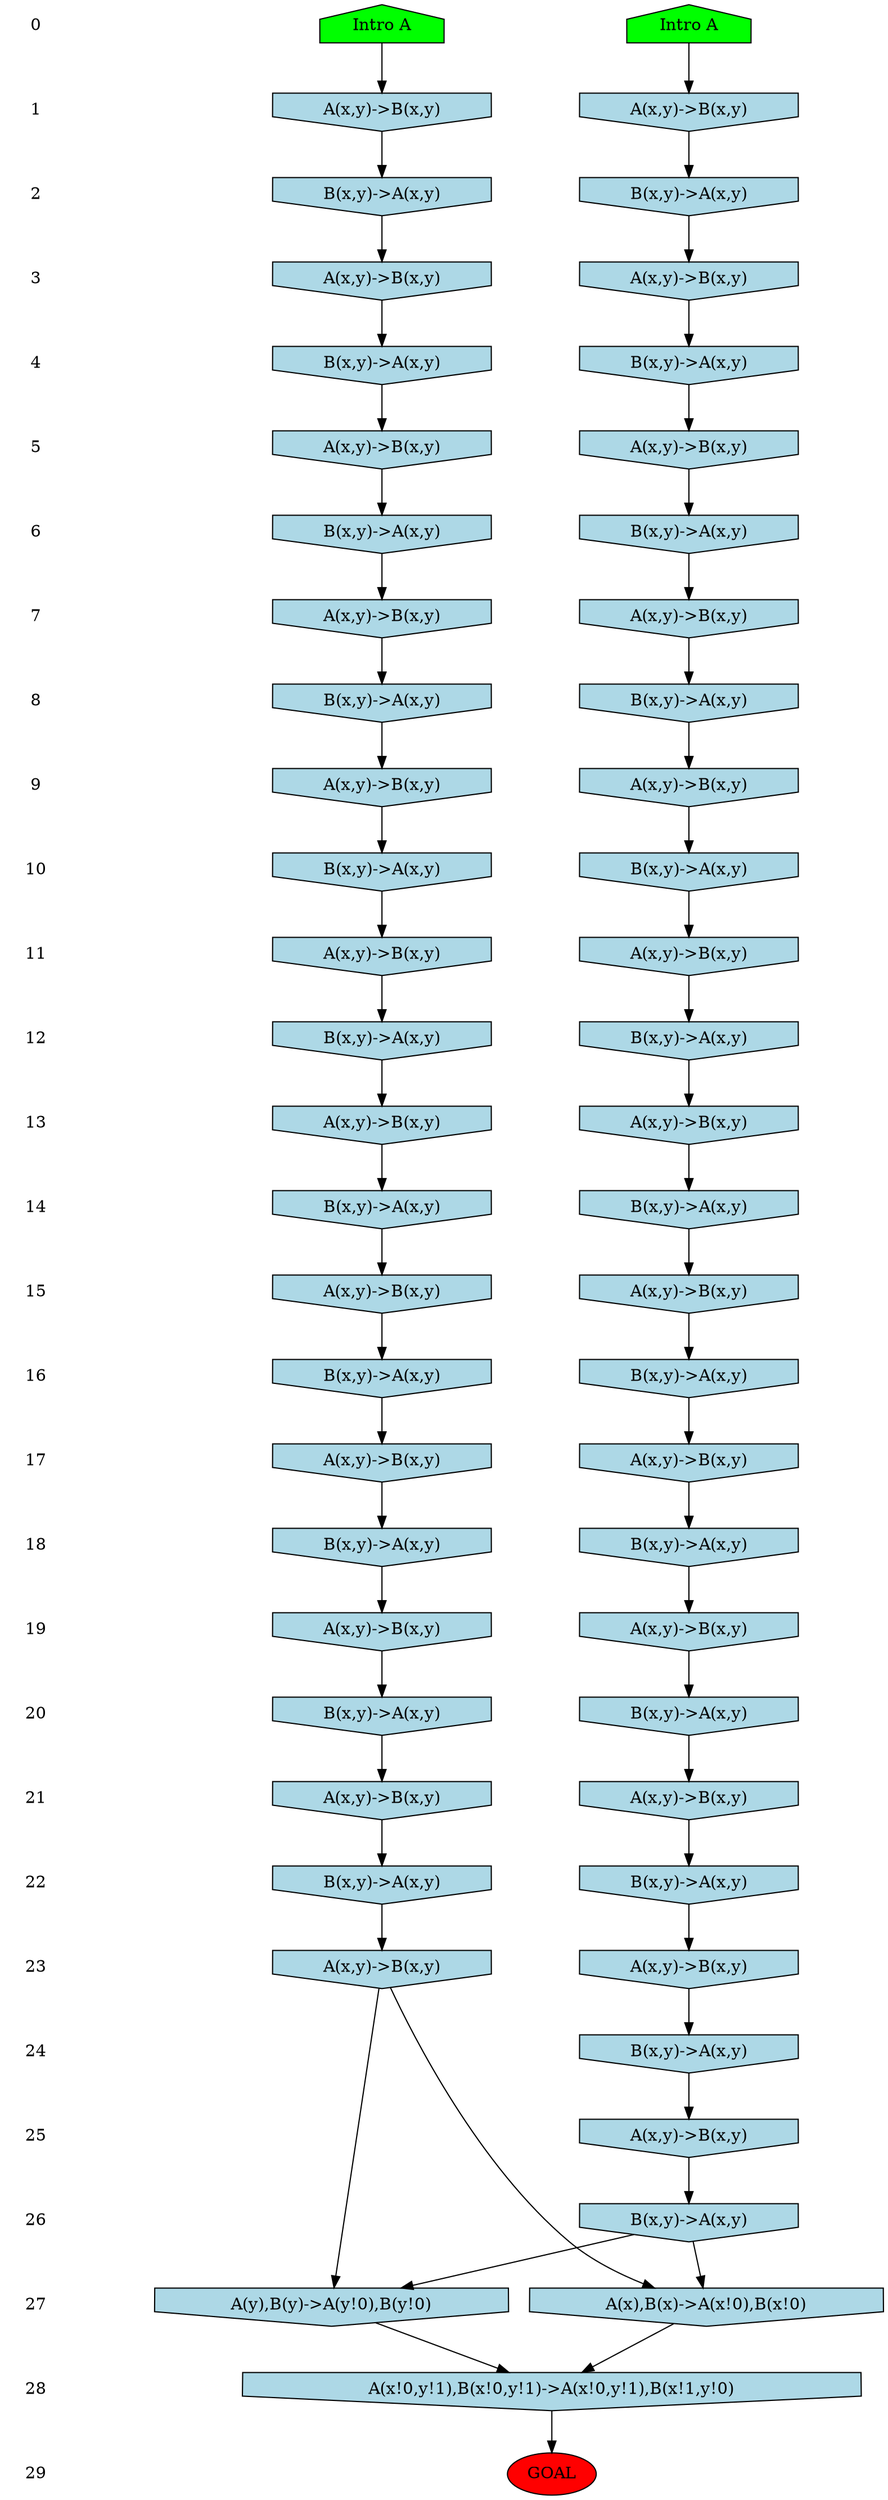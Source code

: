 /* Compression of 4 causal flows obtained in average at 2.038159E+02 t.u */
/* Compressed causal flows were: [46;47;48;49] */
digraph G{
 ranksep=.5 ; 
{ rank = same ; "0" [shape=plaintext] ; node_1 [label ="Intro A", shape=house, style=filled, fillcolor=green] ;
node_2 [label ="Intro A", shape=house, style=filled, fillcolor=green] ;
}
{ rank = same ; "1" [shape=plaintext] ; node_3 [label="A(x,y)->B(x,y)", shape=invhouse, style=filled, fillcolor = lightblue] ;
node_8 [label="A(x,y)->B(x,y)", shape=invhouse, style=filled, fillcolor = lightblue] ;
}
{ rank = same ; "2" [shape=plaintext] ; node_4 [label="B(x,y)->A(x,y)", shape=invhouse, style=filled, fillcolor = lightblue] ;
node_9 [label="B(x,y)->A(x,y)", shape=invhouse, style=filled, fillcolor = lightblue] ;
}
{ rank = same ; "3" [shape=plaintext] ; node_5 [label="A(x,y)->B(x,y)", shape=invhouse, style=filled, fillcolor = lightblue] ;
node_10 [label="A(x,y)->B(x,y)", shape=invhouse, style=filled, fillcolor = lightblue] ;
}
{ rank = same ; "4" [shape=plaintext] ; node_6 [label="B(x,y)->A(x,y)", shape=invhouse, style=filled, fillcolor = lightblue] ;
node_11 [label="B(x,y)->A(x,y)", shape=invhouse, style=filled, fillcolor = lightblue] ;
}
{ rank = same ; "5" [shape=plaintext] ; node_7 [label="A(x,y)->B(x,y)", shape=invhouse, style=filled, fillcolor = lightblue] ;
node_12 [label="A(x,y)->B(x,y)", shape=invhouse, style=filled, fillcolor = lightblue] ;
}
{ rank = same ; "6" [shape=plaintext] ; node_13 [label="B(x,y)->A(x,y)", shape=invhouse, style=filled, fillcolor = lightblue] ;
node_15 [label="B(x,y)->A(x,y)", shape=invhouse, style=filled, fillcolor = lightblue] ;
}
{ rank = same ; "7" [shape=plaintext] ; node_14 [label="A(x,y)->B(x,y)", shape=invhouse, style=filled, fillcolor = lightblue] ;
node_16 [label="A(x,y)->B(x,y)", shape=invhouse, style=filled, fillcolor = lightblue] ;
}
{ rank = same ; "8" [shape=plaintext] ; node_17 [label="B(x,y)->A(x,y)", shape=invhouse, style=filled, fillcolor = lightblue] ;
node_18 [label="B(x,y)->A(x,y)", shape=invhouse, style=filled, fillcolor = lightblue] ;
}
{ rank = same ; "9" [shape=plaintext] ; node_19 [label="A(x,y)->B(x,y)", shape=invhouse, style=filled, fillcolor = lightblue] ;
node_21 [label="A(x,y)->B(x,y)", shape=invhouse, style=filled, fillcolor = lightblue] ;
}
{ rank = same ; "10" [shape=plaintext] ; node_20 [label="B(x,y)->A(x,y)", shape=invhouse, style=filled, fillcolor = lightblue] ;
node_22 [label="B(x,y)->A(x,y)", shape=invhouse, style=filled, fillcolor = lightblue] ;
}
{ rank = same ; "11" [shape=plaintext] ; node_23 [label="A(x,y)->B(x,y)", shape=invhouse, style=filled, fillcolor = lightblue] ;
node_24 [label="A(x,y)->B(x,y)", shape=invhouse, style=filled, fillcolor = lightblue] ;
}
{ rank = same ; "12" [shape=plaintext] ; node_25 [label="B(x,y)->A(x,y)", shape=invhouse, style=filled, fillcolor = lightblue] ;
node_27 [label="B(x,y)->A(x,y)", shape=invhouse, style=filled, fillcolor = lightblue] ;
}
{ rank = same ; "13" [shape=plaintext] ; node_26 [label="A(x,y)->B(x,y)", shape=invhouse, style=filled, fillcolor = lightblue] ;
node_29 [label="A(x,y)->B(x,y)", shape=invhouse, style=filled, fillcolor = lightblue] ;
}
{ rank = same ; "14" [shape=plaintext] ; node_28 [label="B(x,y)->A(x,y)", shape=invhouse, style=filled, fillcolor = lightblue] ;
node_30 [label="B(x,y)->A(x,y)", shape=invhouse, style=filled, fillcolor = lightblue] ;
}
{ rank = same ; "15" [shape=plaintext] ; node_31 [label="A(x,y)->B(x,y)", shape=invhouse, style=filled, fillcolor = lightblue] ;
node_33 [label="A(x,y)->B(x,y)", shape=invhouse, style=filled, fillcolor = lightblue] ;
}
{ rank = same ; "16" [shape=plaintext] ; node_32 [label="B(x,y)->A(x,y)", shape=invhouse, style=filled, fillcolor = lightblue] ;
node_36 [label="B(x,y)->A(x,y)", shape=invhouse, style=filled, fillcolor = lightblue] ;
}
{ rank = same ; "17" [shape=plaintext] ; node_34 [label="A(x,y)->B(x,y)", shape=invhouse, style=filled, fillcolor = lightblue] ;
node_37 [label="A(x,y)->B(x,y)", shape=invhouse, style=filled, fillcolor = lightblue] ;
}
{ rank = same ; "18" [shape=plaintext] ; node_35 [label="B(x,y)->A(x,y)", shape=invhouse, style=filled, fillcolor = lightblue] ;
node_39 [label="B(x,y)->A(x,y)", shape=invhouse, style=filled, fillcolor = lightblue] ;
}
{ rank = same ; "19" [shape=plaintext] ; node_38 [label="A(x,y)->B(x,y)", shape=invhouse, style=filled, fillcolor = lightblue] ;
node_42 [label="A(x,y)->B(x,y)", shape=invhouse, style=filled, fillcolor = lightblue] ;
}
{ rank = same ; "20" [shape=plaintext] ; node_40 [label="B(x,y)->A(x,y)", shape=invhouse, style=filled, fillcolor = lightblue] ;
node_45 [label="B(x,y)->A(x,y)", shape=invhouse, style=filled, fillcolor = lightblue] ;
}
{ rank = same ; "21" [shape=plaintext] ; node_41 [label="A(x,y)->B(x,y)", shape=invhouse, style=filled, fillcolor = lightblue] ;
node_46 [label="A(x,y)->B(x,y)", shape=invhouse, style=filled, fillcolor = lightblue] ;
}
{ rank = same ; "22" [shape=plaintext] ; node_43 [label="B(x,y)->A(x,y)", shape=invhouse, style=filled, fillcolor = lightblue] ;
node_47 [label="B(x,y)->A(x,y)", shape=invhouse, style=filled, fillcolor = lightblue] ;
}
{ rank = same ; "23" [shape=plaintext] ; node_44 [label="A(x,y)->B(x,y)", shape=invhouse, style=filled, fillcolor = lightblue] ;
node_51 [label="A(x,y)->B(x,y)", shape=invhouse, style=filled, fillcolor = lightblue] ;
}
{ rank = same ; "24" [shape=plaintext] ; node_48 [label="B(x,y)->A(x,y)", shape=invhouse, style=filled, fillcolor = lightblue] ;
}
{ rank = same ; "25" [shape=plaintext] ; node_49 [label="A(x,y)->B(x,y)", shape=invhouse, style=filled, fillcolor = lightblue] ;
}
{ rank = same ; "26" [shape=plaintext] ; node_50 [label="B(x,y)->A(x,y)", shape=invhouse, style=filled, fillcolor = lightblue] ;
}
{ rank = same ; "27" [shape=plaintext] ; node_52 [label="A(y),B(y)->A(y!0),B(y!0)", shape=invhouse, style=filled, fillcolor = lightblue] ;
node_53 [label="A(x),B(x)->A(x!0),B(x!0)", shape=invhouse, style=filled, fillcolor = lightblue] ;
}
{ rank = same ; "28" [shape=plaintext] ; node_54 [label="A(x!0,y!1),B(x!0,y!1)->A(x!0,y!1),B(x!1,y!0)", shape=invhouse, style=filled, fillcolor = lightblue] ;
}
{ rank = same ; "29" [shape=plaintext] ; node_55 [label ="GOAL", style=filled, fillcolor=red] ;
}
"0" -> "1" [style="invis"]; 
"1" -> "2" [style="invis"]; 
"2" -> "3" [style="invis"]; 
"3" -> "4" [style="invis"]; 
"4" -> "5" [style="invis"]; 
"5" -> "6" [style="invis"]; 
"6" -> "7" [style="invis"]; 
"7" -> "8" [style="invis"]; 
"8" -> "9" [style="invis"]; 
"9" -> "10" [style="invis"]; 
"10" -> "11" [style="invis"]; 
"11" -> "12" [style="invis"]; 
"12" -> "13" [style="invis"]; 
"13" -> "14" [style="invis"]; 
"14" -> "15" [style="invis"]; 
"15" -> "16" [style="invis"]; 
"16" -> "17" [style="invis"]; 
"17" -> "18" [style="invis"]; 
"18" -> "19" [style="invis"]; 
"19" -> "20" [style="invis"]; 
"20" -> "21" [style="invis"]; 
"21" -> "22" [style="invis"]; 
"22" -> "23" [style="invis"]; 
"23" -> "24" [style="invis"]; 
"24" -> "25" [style="invis"]; 
"25" -> "26" [style="invis"]; 
"26" -> "27" [style="invis"]; 
"27" -> "28" [style="invis"]; 
"28" -> "29" [style="invis"]; 
node_1 -> node_3
node_3 -> node_4
node_4 -> node_5
node_5 -> node_6
node_6 -> node_7
node_2 -> node_8
node_8 -> node_9
node_9 -> node_10
node_10 -> node_11
node_11 -> node_12
node_12 -> node_13
node_13 -> node_14
node_7 -> node_15
node_15 -> node_16
node_14 -> node_17
node_16 -> node_18
node_17 -> node_19
node_19 -> node_20
node_18 -> node_21
node_21 -> node_22
node_22 -> node_23
node_20 -> node_24
node_24 -> node_25
node_25 -> node_26
node_23 -> node_27
node_26 -> node_28
node_27 -> node_29
node_29 -> node_30
node_30 -> node_31
node_31 -> node_32
node_28 -> node_33
node_32 -> node_34
node_34 -> node_35
node_33 -> node_36
node_36 -> node_37
node_35 -> node_38
node_37 -> node_39
node_38 -> node_40
node_40 -> node_41
node_39 -> node_42
node_41 -> node_43
node_43 -> node_44
node_42 -> node_45
node_45 -> node_46
node_46 -> node_47
node_44 -> node_48
node_48 -> node_49
node_49 -> node_50
node_47 -> node_51
node_50 -> node_52
node_51 -> node_52
node_50 -> node_53
node_51 -> node_53
node_52 -> node_54
node_53 -> node_54
node_54 -> node_55
}
/*
 Dot generation time: 0.000000
*/